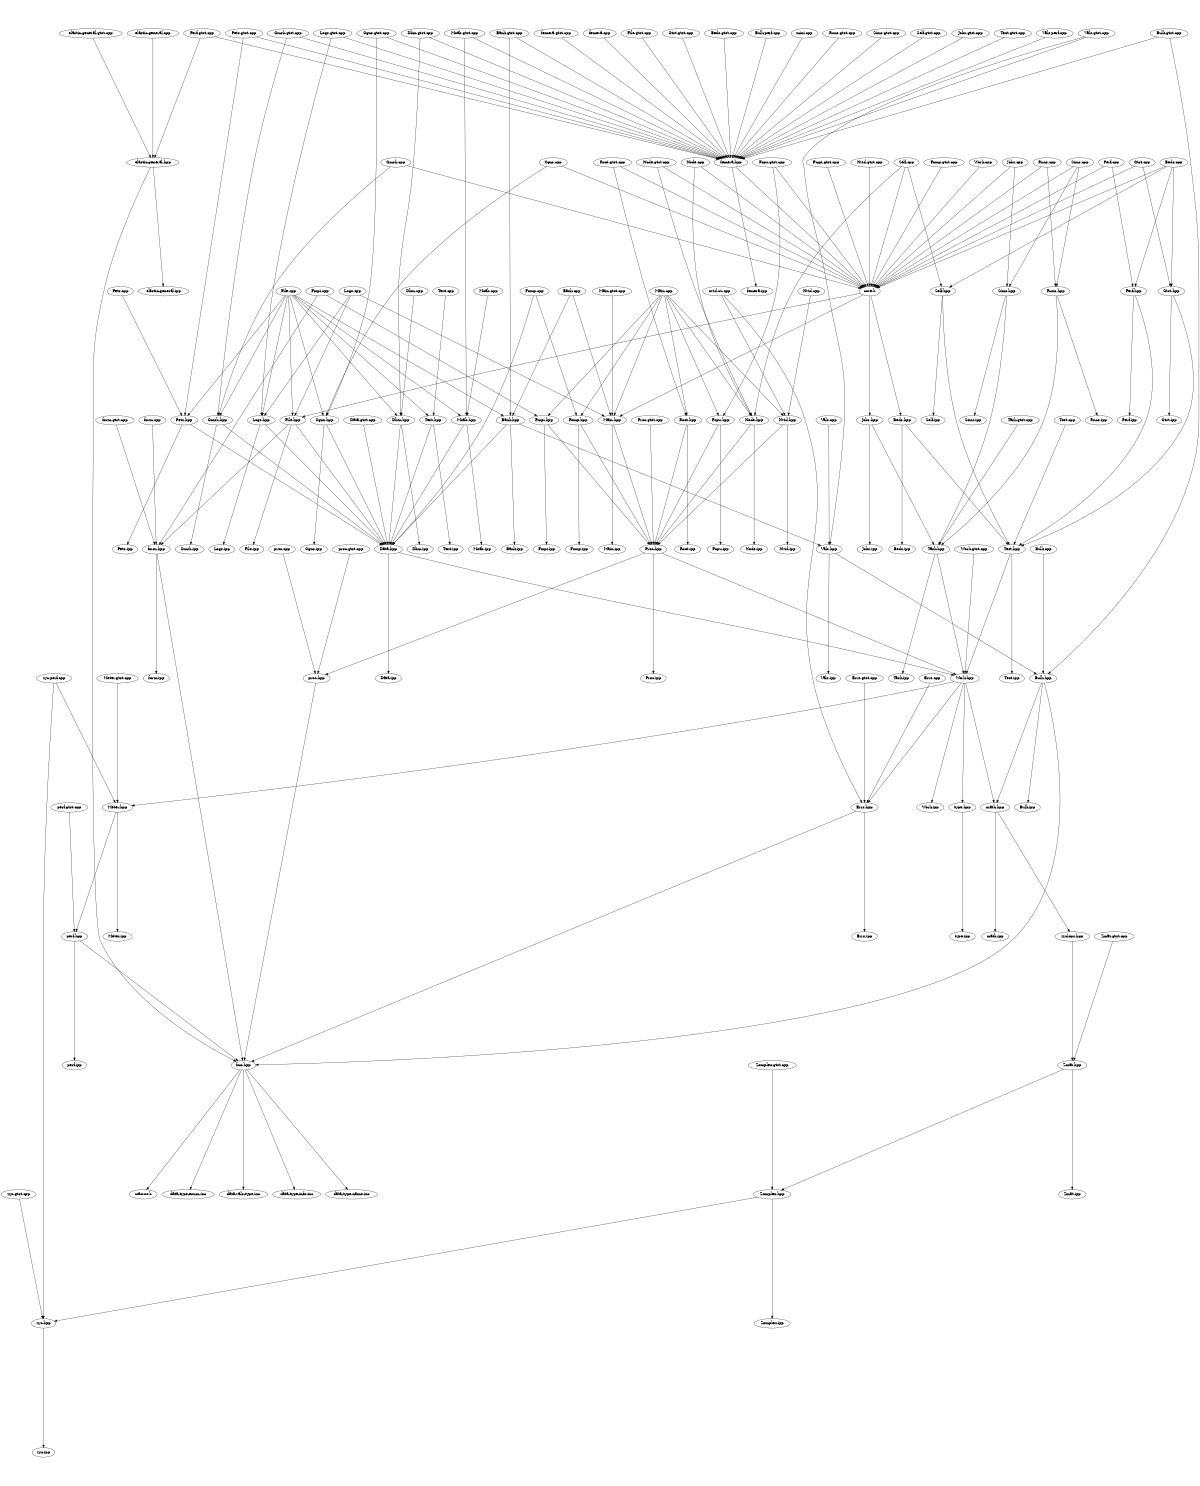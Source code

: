 digraph "source tree" {
    overlap=scale;
    size="8,10";
    ratio="fill";
    fontsize="16";
    fontname="Helvetica";
	clusterrank="local";
	"Data.hpp" -> "Data.ipp"
	"Gmsh.gtst.cpp" -> "femera.hpp"
	"Pets.cpp" -> "Pets.hpp"
	"Zmat.gtst.cpp" -> "Zmat.hpp"
	"Beds.gtst.cpp" -> "femera.hpp"
	"fmr.hpp" -> "data-type-info.inc"
	"zyc.perf.cpp" -> "zyc.hpp"
	"Bank.cpp" -> "Main.hpp"
	"fmr.hpp" -> "data-type-name.inc"
	"Main.cpp" -> "Fomp.hpp"
	"Fmpi.hpp" -> "Proc.hpp"
	"Meter.gtst.cpp" -> "Meter.hpp"
	"Nvid.hpp" -> "Proc.hpp"
	"Task.hpp" -> "Work.hpp"
	"Test.hpp" -> "Test.ipp"
	"Zomplex.gtst.cpp" -> "Zomplex.hpp"
	"Fmpi.cpp" -> "form.hpp"
	"Self.cpp" -> "Self.hpp"
	"Bulk.hpp" -> "fmr.hpp"
	"proc.gtst.cpp" -> "proc.hpp"
	"Jobs.hpp" -> "Task.hpp"
	"File.cpp" -> "Pets.hpp"
	"Root.hpp" -> "Proc.hpp"
	"Sims.cpp" -> "core.h"
	"Bank.gtst.cpp" -> "Bank.hpp"
	"Work.hpp" -> "Meter.hpp"
	"Perf.cpp" -> "core.h"
	"elastic-general.hpp" -> "elastic-general.ipp"
	"File.cpp" -> "File.hpp"
	"File.cpp" -> "Gmsh.hpp"
	"math.hpp" -> "math.ipp"
	"Node.hpp" -> "Node.ipp"
	"Work.cpp" -> "core.h"
	"Bulk.gtst.cpp" -> "Bulk.hpp"
	"Perf.hpp" -> "Perf.ipp"
	"perf.gtst.cpp" -> "perf.hpp"
	"Zomplex.hpp" -> "zyc.hpp"
	"Proc.hpp" -> "Work.hpp"
	"Work.hpp" -> "math.hpp"
	"Sims.hpp" -> "Task.hpp"
	"Dlim.hpp" -> "Data.hpp"
	"Logs.gtst.cpp" -> "femera.hpp"
	"Gmsh.hpp" -> "Data.hpp"
	"Fmpi.cpp" -> "Fmpi.hpp"
	"nvid.cu.cpp" -> "Nvid.hpp"
	"Meter.hpp" -> "perf.hpp"
	"Self.cpp" -> "Node.hpp"
	"Node.gtst.cpp" -> "core.h"
	"Node.gtst.cpp" -> "Node.hpp"
	"Dlim.gtst.cpp" -> "femera.hpp"
	"Jobs.cpp" -> "core.h"
	"Data.hpp" -> "Work.hpp"
	"Node.cpp" -> "core.h"
	"zyc.perf.cpp" -> "Meter.hpp"
	"fmr.hpp" -> "macros.h"
	"Bulk.perf.cpp" -> "femera.hpp"
	"Logs.cpp" -> "File.hpp"
	"Beds.cpp" -> "Perf.hpp"
	"File.cpp" -> "Dlim.hpp"
	"File.hpp" -> "File.ipp"
	"Work.gtst.cpp" -> "Work.hpp"
	"Main.cpp" -> "Node.hpp"
	"Proc.hpp" -> "proc.hpp"
	"File.cpp" -> "Bank.hpp"
	"Runs.hpp" -> "Runs.ipp"
	"Errs.gtst.cpp" -> "Errs.hpp"
	"Fomp.cpp" -> "Fomp.hpp"
	"form.gtst.cpp" -> "form.hpp"
	"perf.hpp" -> "fmr.hpp"
	"mini.cpp" -> "femera.hpp"
	"Meter.hpp" -> "Meter.ipp"
	"Gtst.hpp" -> "Test.hpp"
	"Cgns.hpp" -> "Data.hpp"
	"Moab.gtst.cpp" -> "Moab.hpp"
	"Cgns.cpp" -> "core.h"
	"Pets.gtst.cpp" -> "femera.hpp"
	"Node.hpp" -> "Proc.hpp"
	"Pets.hpp" -> "Data.hpp"
	"proc.cpp" -> "proc.hpp"
	"Runs.gtst.cpp" -> "femera.hpp"
	"Main.hpp" -> "Proc.hpp"
	"Self.hpp" -> "Self.ipp"
	"Bank.gtst.cpp" -> "femera.hpp"
	"Gmsh.cpp" -> "Gmsh.hpp"
	"Sims.gtst.cpp" -> "femera.hpp"
	"Fmpi.hpp" -> "Fmpi.ipp"
	"Dlim.gtst.cpp" -> "Dlim.hpp"
	"Fcpu.gtst.cpp" -> "Fcpu.hpp"
	"Cgns.cpp" -> "Cgns.hpp"
	"core.h" -> "File.hpp"
	"Perf.hpp" -> "Test.hpp"
	"File.cpp" -> "Text.hpp"
	"Main.cpp" -> "Nvid.hpp"
	"Bank.cpp" -> "Bank.hpp"
	"Moab.cpp" -> "Moab.hpp"
	"Vals.cpp" -> "Vals.hpp"
	"Gmsh.gtst.cpp" -> "Gmsh.hpp"
	"Bulk.hpp" -> "Bulk.ipp"
	"zyc.hpp" -> "zyc.ipp"
	"Fomp.cpp" -> "Data.hpp"
	"Zmat.hpp" -> "Zmat.ipp"
	"core.h" -> "Jobs.hpp"
	"form.hpp" -> "fmr.hpp"
	"Work.hpp" -> "Errs.hpp"
	"Self.cpp" -> "core.h"
	"Beds.hpp" -> "Test.hpp"
	"Beds.hpp" -> "Beds.ipp"
	"File.hpp" -> "Data.hpp"
	"Dlim.hpp" -> "Dlim.ipp"
	"Work.hpp" -> "type.hpp"
	"Self.gtst.cpp" -> "femera.hpp"
	"Bank.hpp" -> "Vals.hpp"
	"Text.hpp" -> "Text.ipp"
	"Fomp.hpp" -> "Proc.hpp"
	"Perf.gtst.cpp" -> "femera.hpp"
	"File.cpp" -> "Logs.hpp"
	"Cgns.hpp" -> "Cgns.ipp"
	"Sims.cpp" -> "Sims.hpp"
	"Node.cpp" -> "Node.hpp"
	"File.cpp" -> "Moab.hpp"
	"Self.hpp" -> "Test.hpp"
	"Sims.cpp" -> "Runs.hpp"
	"Proc.hpp" -> "Proc.ipp"
	"Main.cpp" -> "Root.hpp"
	"Fmpi.gtst.cpp" -> "core.h"
	"Pets.hpp" -> "Pets.ipp"
	"zyc.gtst.cpp" -> "zyc.hpp"
	"Bulk.cpp" -> "Bulk.hpp"
	"Beds.cpp" -> "core.h"
	"Data.gtst.cpp" -> "Data.hpp"
	"femera.hpp" -> "femera.ipp"
	"Cgns.gtst.cpp" -> "femera.hpp"
	"Pets.gtst.cpp" -> "Pets.hpp"
	"core.h" -> "Main.hpp"
	"Main.hpp" -> "Main.ipp"
	"Runs.cpp" -> "Runs.hpp"
	"Nvid.hpp" -> "Nvid.ipp"
	"Jobs.gtst.cpp" -> "femera.hpp"
	"Beds.cpp" -> "Self.hpp"
	"Fcpu.hpp" -> "Fcpu.ipp"
	"Errs.hpp" -> "Errs.ipp"
	"Bulk.hpp" -> "math.hpp"
	"File.hpp" -> "form.hpp"
	"femera.hpp" -> "core.h"
	"math.hpp" -> "zyclops.hpp"
	"Vals.gtst.cpp" -> "femera.hpp"
	"Moab.gtst.cpp" -> "femera.hpp"
	"Nvid.cpp" -> "Nvid.hpp"
	"elastic-general.hpp" -> "fmr.hpp"
	"Logs.hpp" -> "Logs.ipp"
	"elastic-general.cpp" -> "elastic-general.hpp"
	"Gtst.hpp" -> "Gtst.ipp"
	"proc.hpp" -> "fmr.hpp"
	"Errs.hpp" -> "fmr.hpp"
	"Main.cpp" -> "Fcpu.hpp"
	"Fcpu.gtst.cpp" -> "core.h"
	"Jobs.cpp" -> "Sims.hpp"
	"Cgns.gtst.cpp" -> "Cgns.hpp"
	"Text.gtst.cpp" -> "femera.hpp"
	"Fomp.hpp" -> "Fomp.ipp"
	"Logs.cpp" -> "Logs.hpp"
	"Runs.hpp" -> "Task.hpp"
	"Bank.hpp" -> "Bank.ipp"
	"Vals.perf.cpp" -> "femera.hpp"
	"Dlim.cpp" -> "Dlim.hpp"
	"Nvid.gtst.cpp" -> "core.h"
	"Vals.hpp" -> "Vals.ipp"
	"Perf.gtst.cpp" -> "elastic-general.hpp"
	"zyclops.hpp" -> "Zmat.hpp"
	"form.hpp" -> "form.ipp"
	"Zomplex.hpp" -> "Zomplex.ipp"
	"Sims.hpp" -> "Sims.ipp"
	"Logs.hpp" -> "Data.hpp"
	"Fomp.gtst.cpp" -> "core.h"
	"Main.cpp" -> "Fmpi.hpp"
	"nvid.cu.cpp" -> "Errs.hpp"
	"Moab.hpp" -> "Moab.ipp"
	"perf.hpp" -> "perf.ipp"
	"Jobs.hpp" -> "Jobs.ipp"
	"Vals.gtst.cpp" -> "Vals.hpp"
	"Test.cpp" -> "Test.hpp"
	"core.h" -> "Beds.hpp"
	"Gmsh.cpp" -> "core.h"
	"elastic-general.gtst.cpp" -> "elastic-general.hpp"
	"Text.cpp" -> "Text.hpp"
	"Gtst.cpp" -> "Gtst.hpp"
	"type.hpp" -> "type.ipp"
	"Fcpu.hpp" -> "Proc.hpp"
	"femera.gtst.cpp" -> "femera.hpp"
	"fmr.hpp" -> "data-type-enum.inc"
	"Runs.cpp" -> "core.h"
	"Work.hpp" -> "Work.ipp"
	"fmr.hpp" -> "data-vals-type.inc"
	"Bulk.gtst.cpp" -> "femera.hpp"
	"Root.gtst.cpp" -> "Root.hpp"
	"Gtst.cpp" -> "core.h"
	"Main.gtst.cpp" -> "Main.hpp"
	"Root.hpp" -> "Root.ipp"
	"Zmat.hpp" -> "Zomplex.hpp"
	"form.cpp" -> "form.hpp"
	"Test.hpp" -> "Work.hpp"
	"Task.hpp" -> "Task.ipp"
	"Bank.hpp" -> "Data.hpp"
	"Text.hpp" -> "Data.hpp"
	"Perf.cpp" -> "Perf.hpp"
	"femera.cpp" -> "femera.hpp"
	"Logs.gtst.cpp" -> "Logs.hpp"
	"File.gtst.cpp" -> "femera.hpp"
	"Logs.cpp" -> "Main.hpp"
	"Main.cpp" -> "Main.hpp"
	"Root.gtst.cpp" -> "core.h"
	"Proc.gtst.cpp" -> "Proc.hpp"
	"Vals.hpp" -> "Bulk.hpp"
	"File.cpp" -> "Cgns.hpp"
	"Gmsh.hpp" -> "Gmsh.ipp"
	"Task.gtst.cpp" -> "Task.hpp"
	"Gtst.gtst.cpp" -> "femera.hpp"
	"Beds.cpp" -> "Gtst.hpp"
	"Moab.hpp" -> "Data.hpp"
	"Errs.cpp" -> "Errs.hpp"
}
